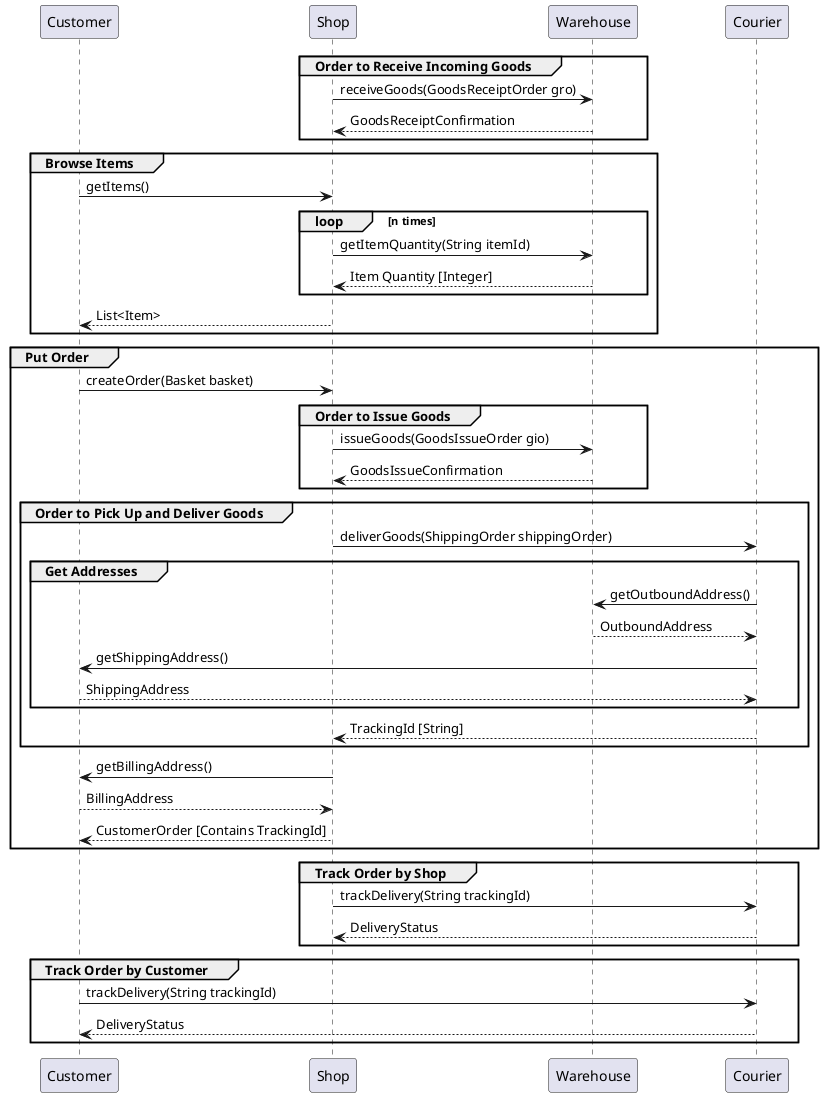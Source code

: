 @startuml
participant Customer order 1
participant Shop order 2
participant Warehouse order 3
participant Courier order 4

group Order to Receive Incoming Goods
  Shop -> Warehouse : receiveGoods(GoodsReceiptOrder gro)
  Shop <-- Warehouse : GoodsReceiptConfirmation
end

group Browse Items
  Customer -> Shop : getItems()
  loop n times
    Shop -> Warehouse : getItemQuantity(String itemId)
    Shop <-- Warehouse : Item Quantity [Integer]
  end
  Customer <-- Shop : List<Item>
end

group Put Order
  Customer -> Shop : createOrder(Basket basket)

  group Order to Issue Goods
    Shop -> Warehouse: issueGoods(GoodsIssueOrder gio)
    Shop <-- Warehouse: GoodsIssueConfirmation 
  end

  group Order to Pick Up and Deliver Goods
    Shop -> Courier: deliverGoods(ShippingOrder shippingOrder)
    group Get Addresses    
      Courier -> Warehouse : getOutboundAddress()
      Courier <-- Warehouse : OutboundAddress
      Courier -> Customer : getShippingAddress()
      Courier <-- Customer : ShippingAddress
    end
    Shop <-- Courier: TrackingId [String]
  end 

  Shop -> Customer : getBillingAddress()
  Shop <-- Customer : BillingAddress
  Customer <-- Shop : CustomerOrder [Contains TrackingId]
end

group Track Order by Shop
  Shop -> Courier : trackDelivery(String trackingId)
  Shop <-- Courier : DeliveryStatus
end

group Track Order by Customer
  Customer -> Courier : trackDelivery(String trackingId)
  Customer <-- Courier : DeliveryStatus
end
@enduml